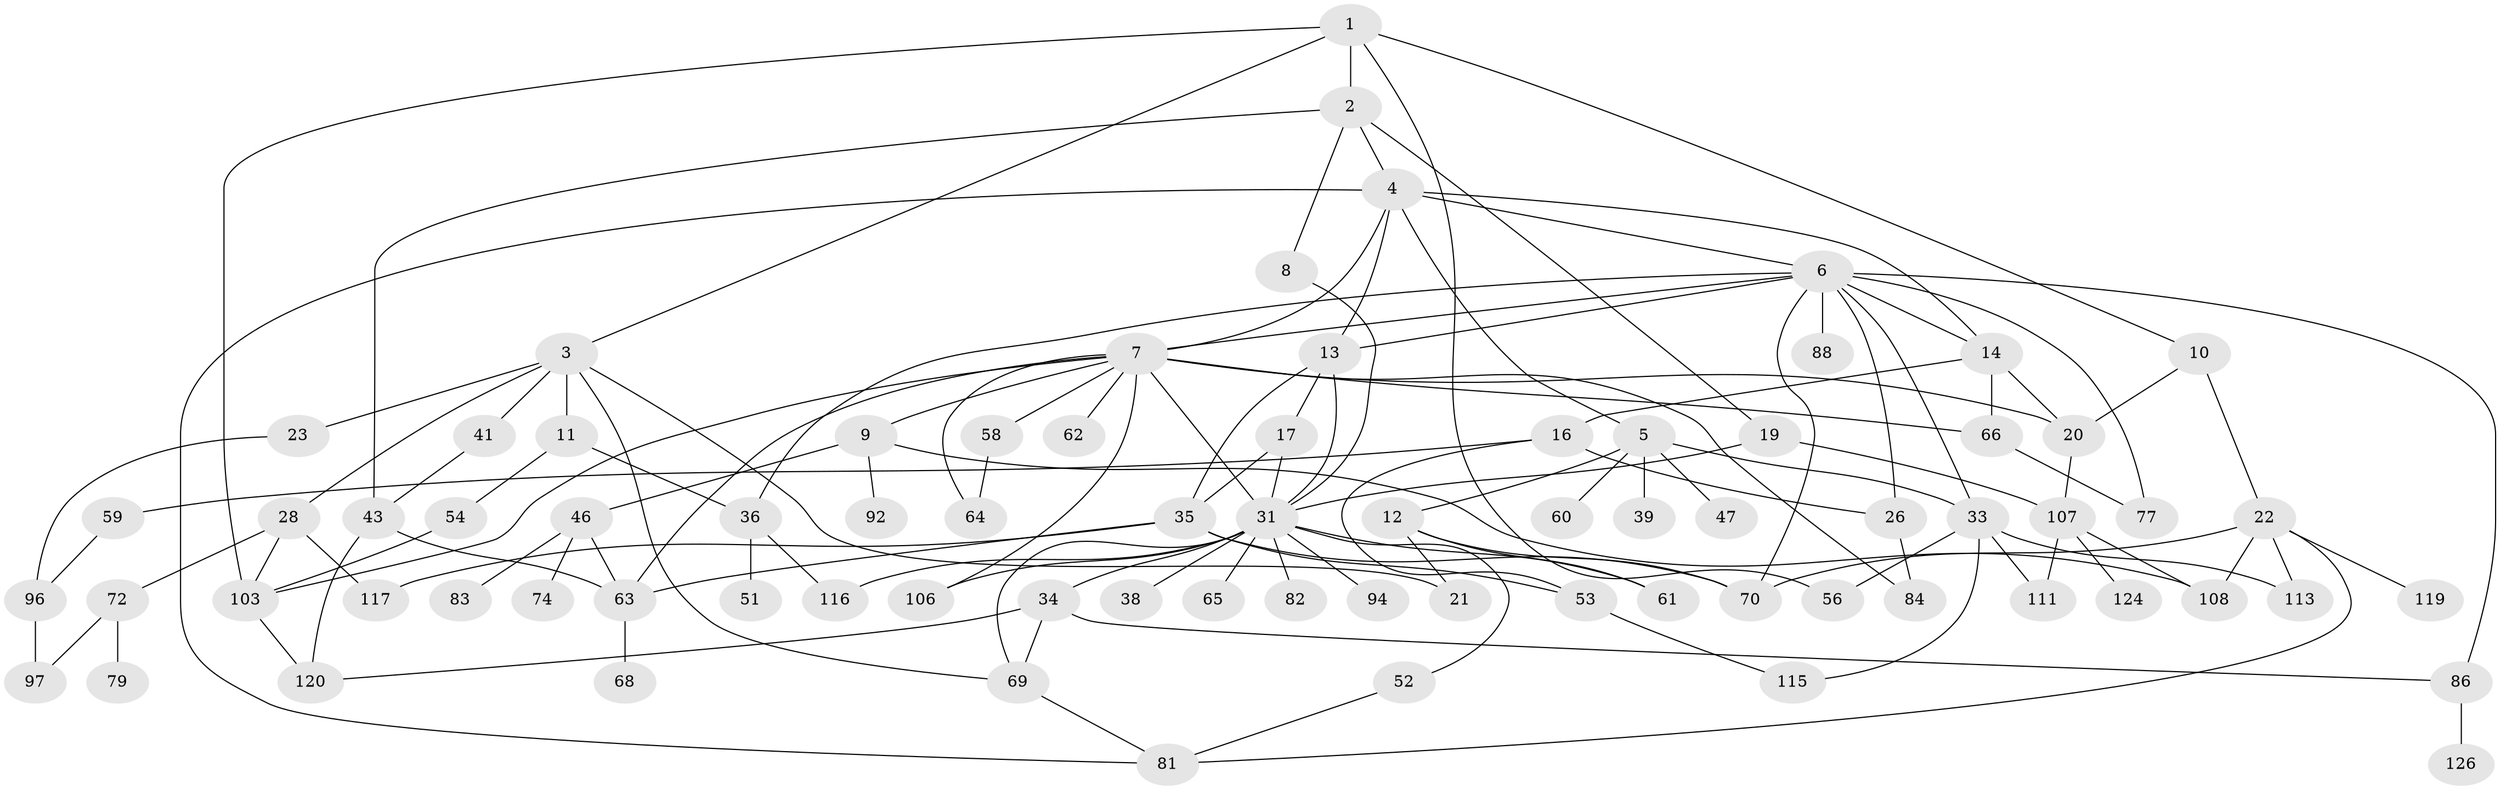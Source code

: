// original degree distribution, {5: 0.061068702290076333, 6: 0.04580152671755725, 7: 0.022900763358778626, 2: 0.3053435114503817, 4: 0.1450381679389313, 3: 0.21374045801526717, 1: 0.20610687022900764}
// Generated by graph-tools (version 1.1) at 2025/16/03/04/25 18:16:57]
// undirected, 78 vertices, 127 edges
graph export_dot {
graph [start="1"]
  node [color=gray90,style=filled];
  1;
  2 [super="+71+40"];
  3;
  4 [super="+75"];
  5;
  6 [super="+15+95"];
  7 [super="+67+25"];
  8;
  9;
  10 [super="+18+24"];
  11 [super="+48"];
  12 [super="+102"];
  13 [super="+89"];
  14;
  16 [super="+27+130"];
  17;
  19;
  20 [super="+110"];
  21;
  22 [super="+91"];
  23;
  26 [super="+49"];
  28 [super="+30"];
  31 [super="+32+101+45+50"];
  33 [super="+112+44+37"];
  34 [super="+42"];
  35 [super="+90"];
  36 [super="+104"];
  38;
  39;
  41;
  43;
  46 [super="+55"];
  47;
  51 [super="+127"];
  52 [super="+73"];
  53 [super="+93+85"];
  54;
  56;
  58;
  59;
  60;
  61;
  62;
  63 [super="+118+105"];
  64;
  65;
  66 [super="+100"];
  68;
  69;
  70 [super="+76"];
  72;
  74;
  77;
  79;
  81;
  82;
  83;
  84;
  86;
  88;
  92;
  94;
  96;
  97;
  103 [super="+125"];
  106;
  107;
  108 [super="+109"];
  111 [super="+129"];
  113;
  115;
  116;
  117;
  119;
  120;
  124;
  126;
  1 -- 2;
  1 -- 3;
  1 -- 10;
  1 -- 103;
  1 -- 56;
  2 -- 4;
  2 -- 8;
  2 -- 19;
  2 -- 43;
  3 -- 11;
  3 -- 21;
  3 -- 23;
  3 -- 28;
  3 -- 41;
  3 -- 69;
  4 -- 5;
  4 -- 6;
  4 -- 7;
  4 -- 14;
  4 -- 81;
  4 -- 13;
  5 -- 12;
  5 -- 33;
  5 -- 39;
  5 -- 47;
  5 -- 60;
  6 -- 13;
  6 -- 86;
  6 -- 36;
  6 -- 7;
  6 -- 70;
  6 -- 26;
  6 -- 88;
  6 -- 77;
  6 -- 33;
  6 -- 14;
  7 -- 9;
  7 -- 106;
  7 -- 64;
  7 -- 66;
  7 -- 20;
  7 -- 84;
  7 -- 58;
  7 -- 62;
  7 -- 31;
  7 -- 63;
  7 -- 103;
  8 -- 31;
  9 -- 46;
  9 -- 92;
  9 -- 108;
  10 -- 22;
  10 -- 20;
  11 -- 54;
  11 -- 36;
  12 -- 70;
  12 -- 61;
  12 -- 21;
  13 -- 17;
  13 -- 35;
  13 -- 31;
  14 -- 16;
  14 -- 66;
  14 -- 20;
  16 -- 26;
  16 -- 59;
  16 -- 53;
  17 -- 35;
  17 -- 31;
  19 -- 107;
  19 -- 31;
  20 -- 107;
  22 -- 81;
  22 -- 113;
  22 -- 119;
  22 -- 70;
  22 -- 108;
  23 -- 96;
  26 -- 84;
  28 -- 72;
  28 -- 117;
  28 -- 103;
  31 -- 34;
  31 -- 69;
  31 -- 65 [weight=3];
  31 -- 116;
  31 -- 38;
  31 -- 94;
  31 -- 106;
  31 -- 52;
  31 -- 61;
  31 -- 82;
  33 -- 113;
  33 -- 56;
  33 -- 115;
  33 -- 111;
  34 -- 69;
  34 -- 86;
  34 -- 120;
  35 -- 117;
  35 -- 70;
  35 -- 63;
  35 -- 53;
  36 -- 51;
  36 -- 116;
  41 -- 43;
  43 -- 63;
  43 -- 120;
  46 -- 74;
  46 -- 83;
  46 -- 63;
  52 -- 81;
  53 -- 115;
  54 -- 103;
  58 -- 64;
  59 -- 96;
  63 -- 68;
  66 -- 77;
  69 -- 81;
  72 -- 79;
  72 -- 97;
  86 -- 126;
  96 -- 97;
  103 -- 120;
  107 -- 111;
  107 -- 124;
  107 -- 108;
}

